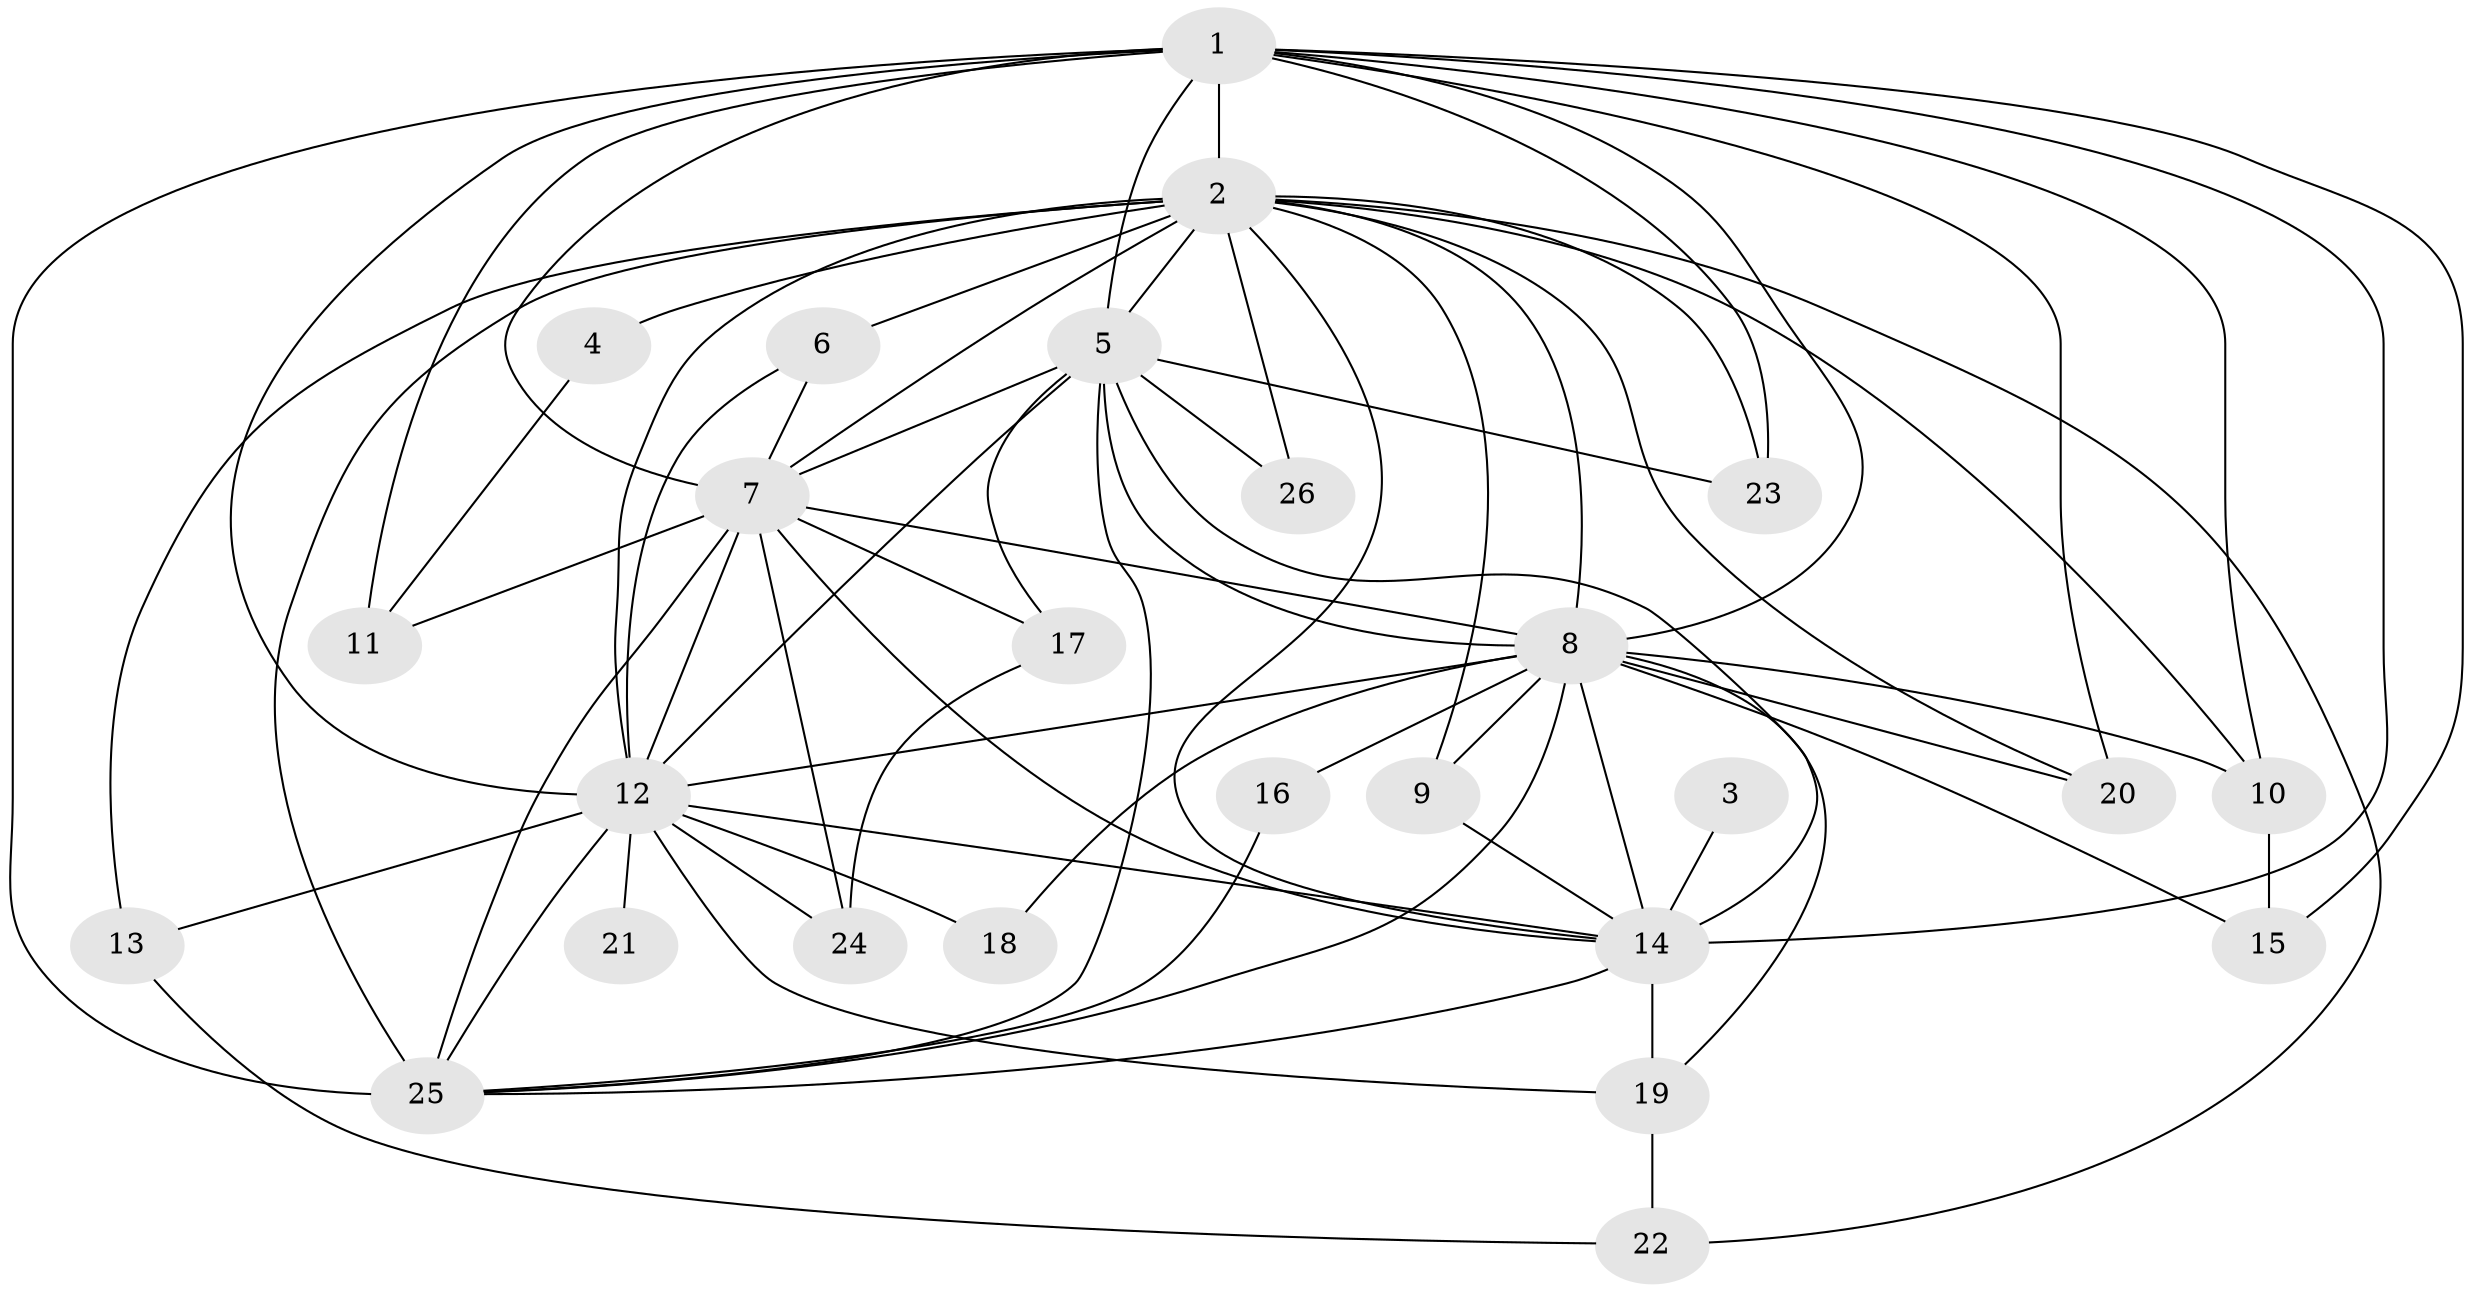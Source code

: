 // original degree distribution, {12: 0.0196078431372549, 17: 0.0392156862745098, 14: 0.058823529411764705, 16: 0.0196078431372549, 15: 0.0196078431372549, 19: 0.0196078431372549, 13: 0.0196078431372549, 4: 0.0784313725490196, 2: 0.47058823529411764, 3: 0.2549019607843137}
// Generated by graph-tools (version 1.1) at 2025/01/03/09/25 03:01:24]
// undirected, 26 vertices, 71 edges
graph export_dot {
graph [start="1"]
  node [color=gray90,style=filled];
  1;
  2;
  3;
  4;
  5;
  6;
  7;
  8;
  9;
  10;
  11;
  12;
  13;
  14;
  15;
  16;
  17;
  18;
  19;
  20;
  21;
  22;
  23;
  24;
  25;
  26;
  1 -- 2 [weight=4.0];
  1 -- 5 [weight=2.0];
  1 -- 7 [weight=2.0];
  1 -- 8 [weight=3.0];
  1 -- 10 [weight=1.0];
  1 -- 11 [weight=1.0];
  1 -- 12 [weight=3.0];
  1 -- 14 [weight=3.0];
  1 -- 15 [weight=1.0];
  1 -- 20 [weight=2.0];
  1 -- 23 [weight=1.0];
  1 -- 25 [weight=3.0];
  2 -- 4 [weight=2.0];
  2 -- 5 [weight=2.0];
  2 -- 6 [weight=1.0];
  2 -- 7 [weight=3.0];
  2 -- 8 [weight=2.0];
  2 -- 9 [weight=1.0];
  2 -- 10 [weight=1.0];
  2 -- 12 [weight=2.0];
  2 -- 13 [weight=1.0];
  2 -- 14 [weight=2.0];
  2 -- 20 [weight=1.0];
  2 -- 22 [weight=1.0];
  2 -- 23 [weight=1.0];
  2 -- 25 [weight=2.0];
  2 -- 26 [weight=1.0];
  3 -- 14 [weight=1.0];
  4 -- 11 [weight=1.0];
  5 -- 7 [weight=2.0];
  5 -- 8 [weight=1.0];
  5 -- 12 [weight=1.0];
  5 -- 14 [weight=1.0];
  5 -- 17 [weight=1.0];
  5 -- 23 [weight=2.0];
  5 -- 25 [weight=1.0];
  5 -- 26 [weight=1.0];
  6 -- 7 [weight=1.0];
  6 -- 12 [weight=1.0];
  7 -- 8 [weight=1.0];
  7 -- 11 [weight=1.0];
  7 -- 12 [weight=1.0];
  7 -- 14 [weight=1.0];
  7 -- 17 [weight=1.0];
  7 -- 24 [weight=1.0];
  7 -- 25 [weight=2.0];
  8 -- 9 [weight=1.0];
  8 -- 10 [weight=1.0];
  8 -- 12 [weight=1.0];
  8 -- 14 [weight=1.0];
  8 -- 15 [weight=1.0];
  8 -- 16 [weight=1.0];
  8 -- 18 [weight=2.0];
  8 -- 19 [weight=1.0];
  8 -- 20 [weight=1.0];
  8 -- 25 [weight=1.0];
  9 -- 14 [weight=1.0];
  10 -- 15 [weight=1.0];
  12 -- 13 [weight=1.0];
  12 -- 14 [weight=1.0];
  12 -- 18 [weight=1.0];
  12 -- 19 [weight=1.0];
  12 -- 21 [weight=1.0];
  12 -- 24 [weight=1.0];
  12 -- 25 [weight=1.0];
  13 -- 22 [weight=1.0];
  14 -- 19 [weight=1.0];
  14 -- 25 [weight=1.0];
  16 -- 25 [weight=1.0];
  17 -- 24 [weight=1.0];
  19 -- 22 [weight=1.0];
}
